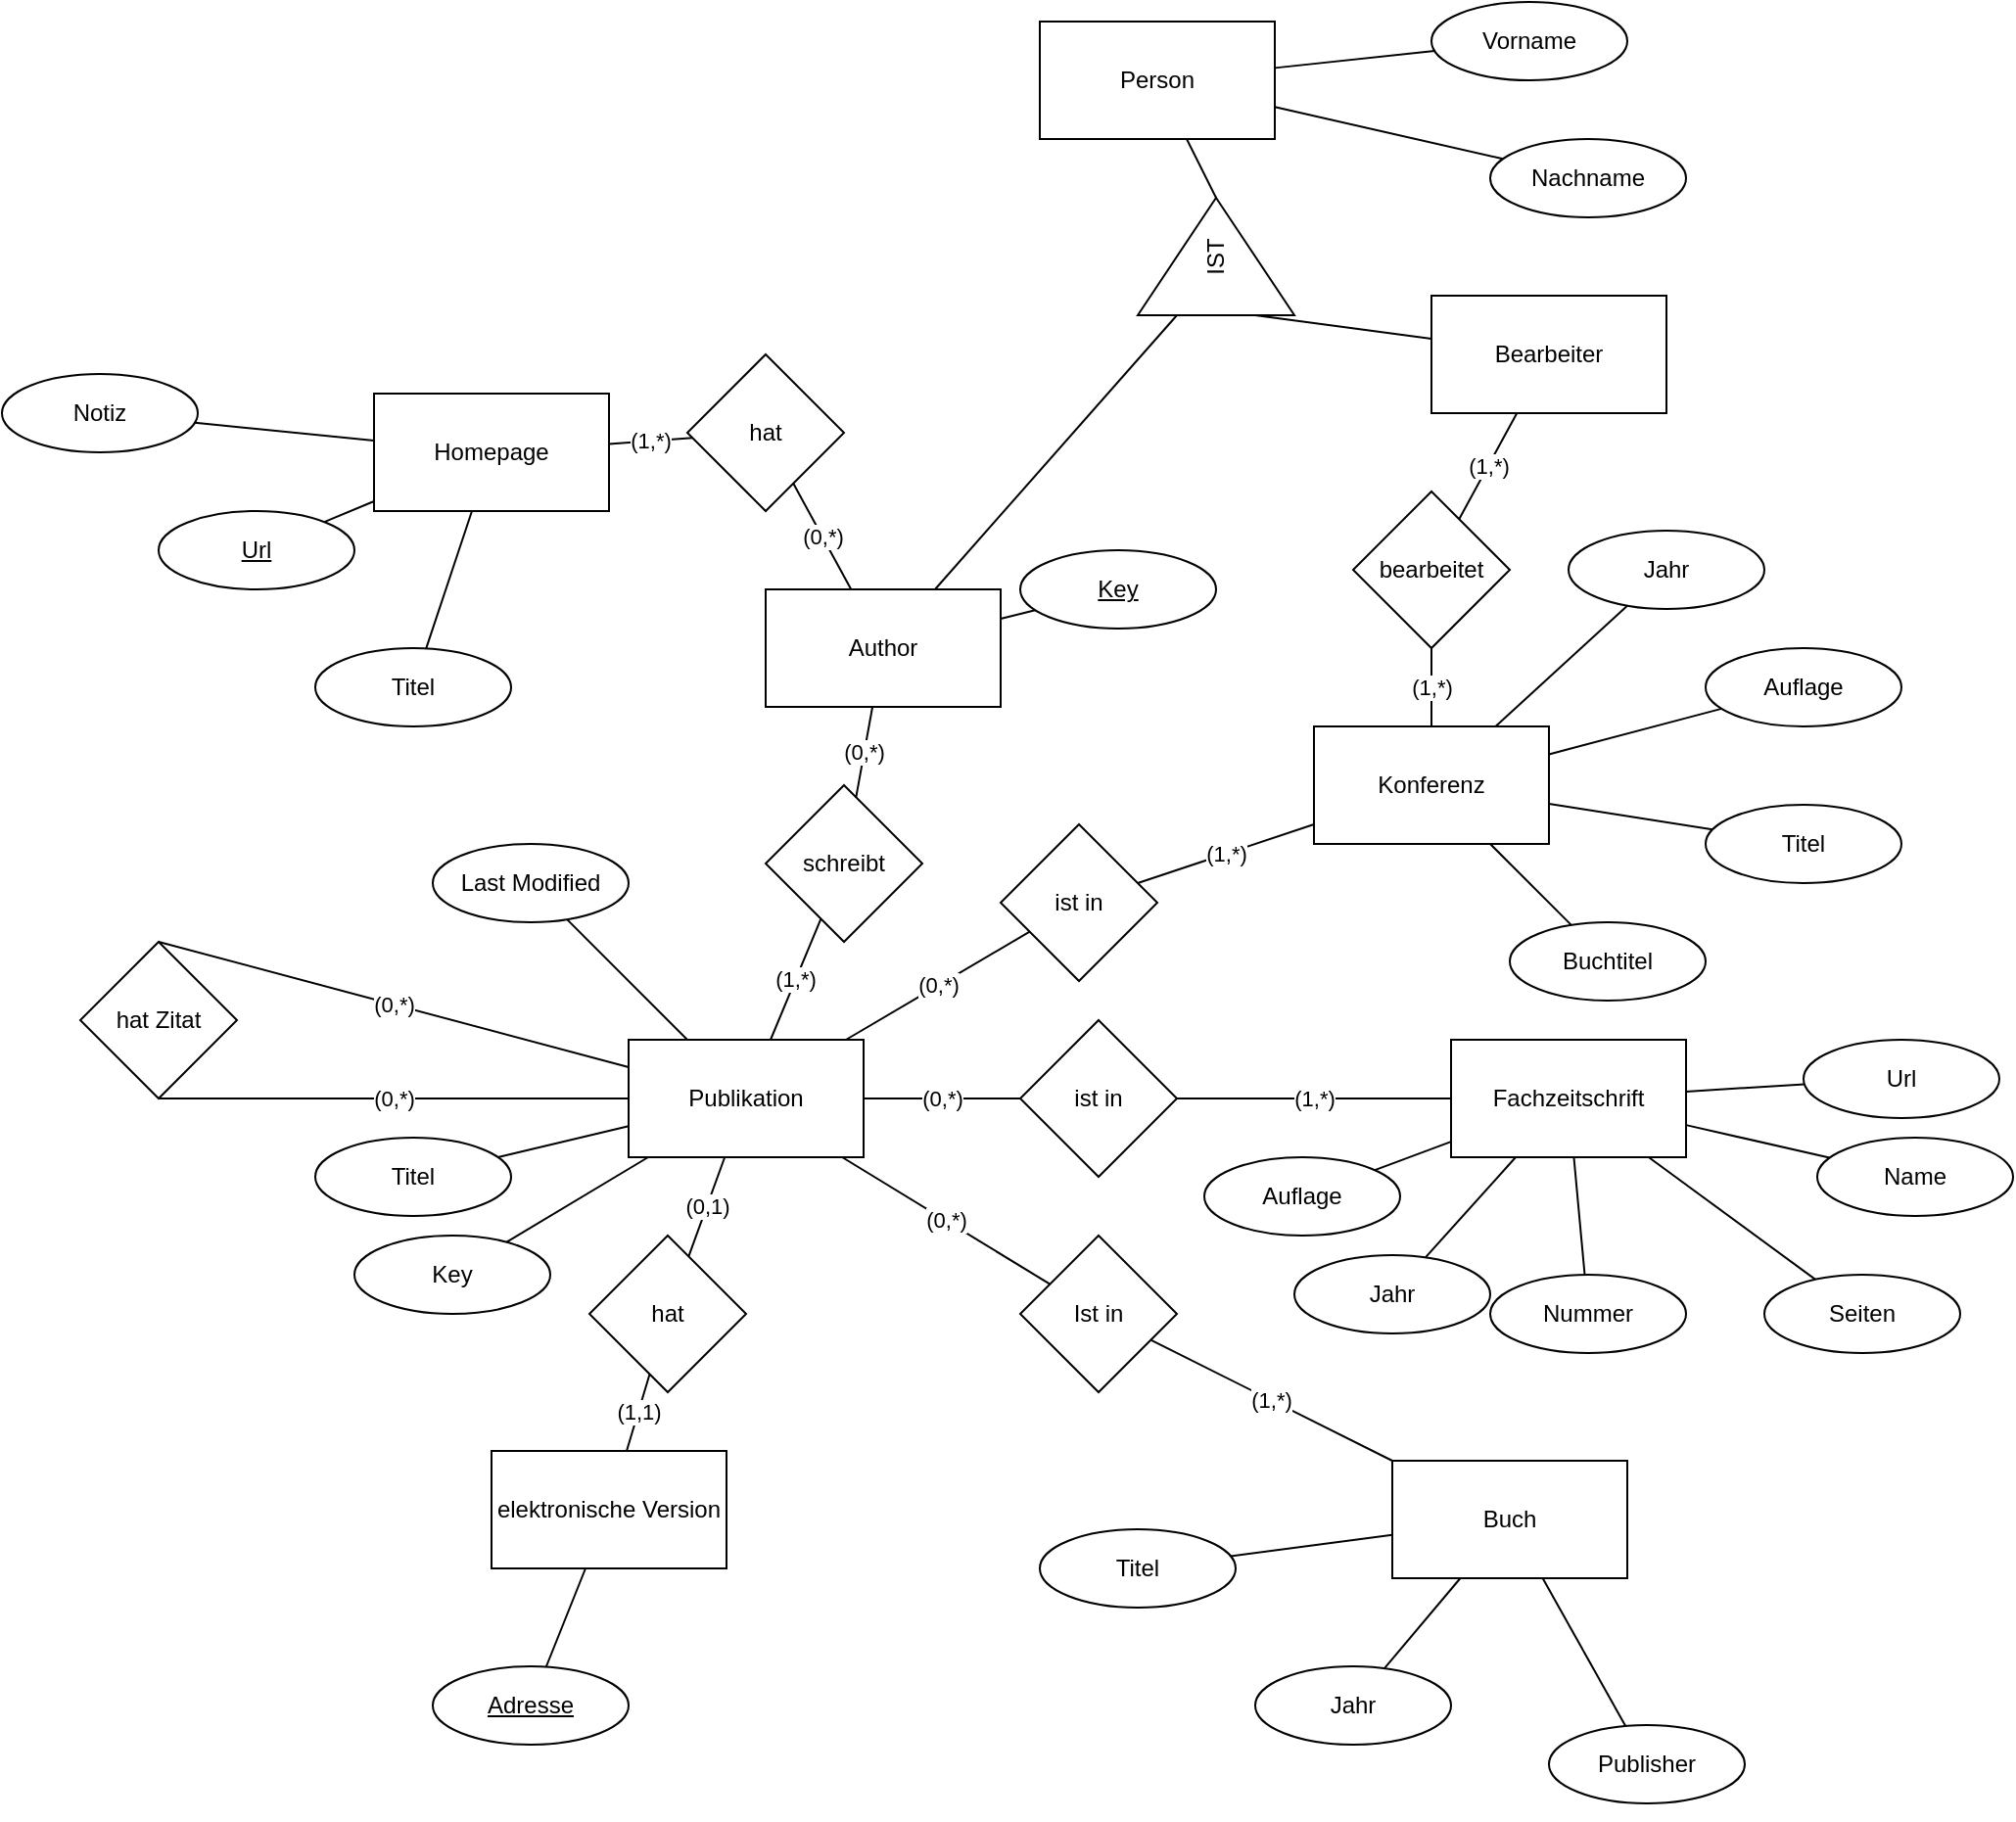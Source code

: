 <mxfile version="13.6.2" type="device"><diagram id="C5RBs43oDa-KdzZeNtuy" name="Page-1"><mxGraphModel dx="1608" dy="2344" grid="1" gridSize="10" guides="1" tooltips="1" connect="1" arrows="0" fold="1" page="1" pageScale="1" pageWidth="827" pageHeight="1169" math="0" shadow="0"><root><mxCell id="WIyWlLk6GJQsqaUBKTNV-0"/><mxCell id="WIyWlLk6GJQsqaUBKTNV-1" parent="WIyWlLk6GJQsqaUBKTNV-0"/><mxCell id="oEJQgW0mRoHbrsJGN1FC-0" value="Author" style="rounded=0;whiteSpace=wrap;html=1;" parent="WIyWlLk6GJQsqaUBKTNV-1" vertex="1"><mxGeometry x="190" y="140" width="120" height="60" as="geometry"/></mxCell><mxCell id="oEJQgW0mRoHbrsJGN1FC-1" value="Publikation" style="rounded=0;whiteSpace=wrap;html=1;" parent="WIyWlLk6GJQsqaUBKTNV-1" vertex="1"><mxGeometry x="120" y="370" width="120" height="60" as="geometry"/></mxCell><mxCell id="oEJQgW0mRoHbrsJGN1FC-2" value="Fachzeitschrift" style="rounded=0;whiteSpace=wrap;html=1;" parent="WIyWlLk6GJQsqaUBKTNV-1" vertex="1"><mxGeometry x="540" y="370" width="120" height="60" as="geometry"/></mxCell><mxCell id="oEJQgW0mRoHbrsJGN1FC-3" value="schreibt" style="rhombus;whiteSpace=wrap;html=1;" parent="WIyWlLk6GJQsqaUBKTNV-1" vertex="1"><mxGeometry x="190" y="240" width="80" height="80" as="geometry"/></mxCell><mxCell id="oEJQgW0mRoHbrsJGN1FC-4" value="(0,*)" style="endArrow=none;html=1;entryX=0;entryY=0.5;entryDx=0;entryDy=0;" parent="WIyWlLk6GJQsqaUBKTNV-1" source="oEJQgW0mRoHbrsJGN1FC-1" target="7RF7-RUmmbfeRciBJdfx-2" edge="1"><mxGeometry width="50" height="50" relative="1" as="geometry"><mxPoint x="250" y="430" as="sourcePoint"/><mxPoint x="310" y="430" as="targetPoint"/><Array as="points"/></mxGeometry></mxCell><mxCell id="oEJQgW0mRoHbrsJGN1FC-6" value="(0,*)" style="endArrow=none;html=1;" parent="WIyWlLk6GJQsqaUBKTNV-1" source="oEJQgW0mRoHbrsJGN1FC-0" target="oEJQgW0mRoHbrsJGN1FC-3" edge="1"><mxGeometry width="50" height="50" relative="1" as="geometry"><mxPoint x="390" y="520" as="sourcePoint"/><mxPoint x="440" y="470" as="targetPoint"/></mxGeometry></mxCell><mxCell id="oEJQgW0mRoHbrsJGN1FC-7" value="(1,*)" style="endArrow=none;html=1;" parent="WIyWlLk6GJQsqaUBKTNV-1" source="oEJQgW0mRoHbrsJGN1FC-1" target="oEJQgW0mRoHbrsJGN1FC-3" edge="1"><mxGeometry width="50" height="50" relative="1" as="geometry"><mxPoint x="260" y="330" as="sourcePoint"/><mxPoint x="310" y="280" as="targetPoint"/></mxGeometry></mxCell><mxCell id="7RF7-RUmmbfeRciBJdfx-0" value="Konferenz" style="rounded=0;whiteSpace=wrap;html=1;" parent="WIyWlLk6GJQsqaUBKTNV-1" vertex="1"><mxGeometry x="470" y="210" width="120" height="60" as="geometry"/></mxCell><mxCell id="7RF7-RUmmbfeRciBJdfx-1" value="(0,*)" style="endArrow=none;html=1;" parent="WIyWlLk6GJQsqaUBKTNV-1" source="oEJQgW0mRoHbrsJGN1FC-1" target="7RF7-RUmmbfeRciBJdfx-5" edge="1"><mxGeometry width="50" height="50" relative="1" as="geometry"><mxPoint x="390" y="520" as="sourcePoint"/><mxPoint x="340" y="340" as="targetPoint"/></mxGeometry></mxCell><mxCell id="7RF7-RUmmbfeRciBJdfx-2" value="ist in" style="rhombus;whiteSpace=wrap;html=1;" parent="WIyWlLk6GJQsqaUBKTNV-1" vertex="1"><mxGeometry x="320" y="360" width="80" height="80" as="geometry"/></mxCell><mxCell id="7RF7-RUmmbfeRciBJdfx-3" value="(1,*)" style="endArrow=none;html=1;exitX=1;exitY=0.5;exitDx=0;exitDy=0;" parent="WIyWlLk6GJQsqaUBKTNV-1" source="7RF7-RUmmbfeRciBJdfx-2" target="oEJQgW0mRoHbrsJGN1FC-2" edge="1"><mxGeometry width="50" height="50" relative="1" as="geometry"><mxPoint x="390" y="520" as="sourcePoint"/><mxPoint x="440" y="470" as="targetPoint"/></mxGeometry></mxCell><mxCell id="7RF7-RUmmbfeRciBJdfx-5" value="ist in" style="rhombus;whiteSpace=wrap;html=1;" parent="WIyWlLk6GJQsqaUBKTNV-1" vertex="1"><mxGeometry x="310" y="260" width="80" height="80" as="geometry"/></mxCell><mxCell id="7RF7-RUmmbfeRciBJdfx-6" value="(1,*)" style="endArrow=none;html=1;" parent="WIyWlLk6GJQsqaUBKTNV-1" source="7RF7-RUmmbfeRciBJdfx-0" target="7RF7-RUmmbfeRciBJdfx-5" edge="1"><mxGeometry width="50" height="50" relative="1" as="geometry"><mxPoint x="390" y="520" as="sourcePoint"/><mxPoint x="440" y="470" as="targetPoint"/></mxGeometry></mxCell><mxCell id="7RF7-RUmmbfeRciBJdfx-7" style="edgeStyle=none;shape=link;rounded=0;orthogonalLoop=1;jettySize=auto;html=1;exitX=1;exitY=0.5;exitDx=0;exitDy=0;" parent="WIyWlLk6GJQsqaUBKTNV-1" source="oEJQgW0mRoHbrsJGN1FC-1" target="oEJQgW0mRoHbrsJGN1FC-1" edge="1"><mxGeometry relative="1" as="geometry"/></mxCell><mxCell id="7RF7-RUmmbfeRciBJdfx-12" value="Auflage" style="ellipse;whiteSpace=wrap;html=1;align=center;" parent="WIyWlLk6GJQsqaUBKTNV-1" vertex="1"><mxGeometry x="414" y="430" width="100" height="40" as="geometry"/></mxCell><mxCell id="7RF7-RUmmbfeRciBJdfx-14" value="&lt;u&gt;Key&lt;/u&gt;" style="ellipse;whiteSpace=wrap;html=1;align=center;" parent="WIyWlLk6GJQsqaUBKTNV-1" vertex="1"><mxGeometry x="320" y="120" width="100" height="40" as="geometry"/></mxCell><mxCell id="7RF7-RUmmbfeRciBJdfx-15" value="" style="endArrow=none;html=1;" parent="WIyWlLk6GJQsqaUBKTNV-1" source="7RF7-RUmmbfeRciBJdfx-14" target="oEJQgW0mRoHbrsJGN1FC-0" edge="1"><mxGeometry width="50" height="50" relative="1" as="geometry"><mxPoint x="390" y="520" as="sourcePoint"/><mxPoint x="440" y="470" as="targetPoint"/></mxGeometry></mxCell><mxCell id="7RF7-RUmmbfeRciBJdfx-16" value="" style="endArrow=none;html=1;" parent="WIyWlLk6GJQsqaUBKTNV-1" source="eSTzLzu6YbMAE7SeqbQx-7" target="eSTzLzu6YbMAE7SeqbQx-13" edge="1"><mxGeometry width="50" height="50" relative="1" as="geometry"><mxPoint x="390" y="520" as="sourcePoint"/><mxPoint x="440" y="470" as="targetPoint"/></mxGeometry></mxCell><mxCell id="7RF7-RUmmbfeRciBJdfx-17" value="" style="endArrow=none;html=1;" parent="WIyWlLk6GJQsqaUBKTNV-1" source="7RF7-RUmmbfeRciBJdfx-12" target="oEJQgW0mRoHbrsJGN1FC-2" edge="1"><mxGeometry width="50" height="50" relative="1" as="geometry"><mxPoint x="390" y="520" as="sourcePoint"/><mxPoint x="440" y="470" as="targetPoint"/></mxGeometry></mxCell><mxCell id="7RF7-RUmmbfeRciBJdfx-18" value="Name" style="ellipse;whiteSpace=wrap;html=1;align=center;" parent="WIyWlLk6GJQsqaUBKTNV-1" vertex="1"><mxGeometry x="727" y="420" width="100" height="40" as="geometry"/></mxCell><mxCell id="7RF7-RUmmbfeRciBJdfx-19" value="" style="endArrow=none;html=1;" parent="WIyWlLk6GJQsqaUBKTNV-1" source="7RF7-RUmmbfeRciBJdfx-18" target="oEJQgW0mRoHbrsJGN1FC-2" edge="1"><mxGeometry width="50" height="50" relative="1" as="geometry"><mxPoint x="390" y="520" as="sourcePoint"/><mxPoint x="440" y="470" as="targetPoint"/></mxGeometry></mxCell><mxCell id="7RF7-RUmmbfeRciBJdfx-20" value="Titel" style="ellipse;whiteSpace=wrap;html=1;align=center;" parent="WIyWlLk6GJQsqaUBKTNV-1" vertex="1"><mxGeometry x="670" y="250" width="100" height="40" as="geometry"/></mxCell><mxCell id="7RF7-RUmmbfeRciBJdfx-21" value="" style="endArrow=none;html=1;" parent="WIyWlLk6GJQsqaUBKTNV-1" source="7RF7-RUmmbfeRciBJdfx-20" target="7RF7-RUmmbfeRciBJdfx-0" edge="1"><mxGeometry width="50" height="50" relative="1" as="geometry"><mxPoint x="390" y="520" as="sourcePoint"/><mxPoint x="440" y="470" as="targetPoint"/></mxGeometry></mxCell><mxCell id="7RF7-RUmmbfeRciBJdfx-22" value="Titel" style="ellipse;whiteSpace=wrap;html=1;align=center;" parent="WIyWlLk6GJQsqaUBKTNV-1" vertex="1"><mxGeometry x="-40" y="420" width="100" height="40" as="geometry"/></mxCell><mxCell id="7RF7-RUmmbfeRciBJdfx-23" value="" style="endArrow=none;html=1;" parent="WIyWlLk6GJQsqaUBKTNV-1" source="7RF7-RUmmbfeRciBJdfx-22" target="oEJQgW0mRoHbrsJGN1FC-1" edge="1"><mxGeometry width="50" height="50" relative="1" as="geometry"><mxPoint x="390" y="520" as="sourcePoint"/><mxPoint x="440" y="470" as="targetPoint"/></mxGeometry></mxCell><mxCell id="7RF7-RUmmbfeRciBJdfx-24" value="Jahr" style="ellipse;whiteSpace=wrap;html=1;align=center;" parent="WIyWlLk6GJQsqaUBKTNV-1" vertex="1"><mxGeometry x="460" y="480" width="100" height="40" as="geometry"/></mxCell><mxCell id="7RF7-RUmmbfeRciBJdfx-25" value="" style="endArrow=none;html=1;" parent="WIyWlLk6GJQsqaUBKTNV-1" source="7RF7-RUmmbfeRciBJdfx-24" target="oEJQgW0mRoHbrsJGN1FC-2" edge="1"><mxGeometry width="50" height="50" relative="1" as="geometry"><mxPoint x="440" y="470" as="sourcePoint"/><mxPoint x="400" y="430" as="targetPoint"/></mxGeometry></mxCell><mxCell id="7RF7-RUmmbfeRciBJdfx-26" value="Jahr" style="ellipse;whiteSpace=wrap;html=1;align=center;" parent="WIyWlLk6GJQsqaUBKTNV-1" vertex="1"><mxGeometry x="600" y="110" width="100" height="40" as="geometry"/></mxCell><mxCell id="7RF7-RUmmbfeRciBJdfx-27" value="Auflage" style="ellipse;whiteSpace=wrap;html=1;align=center;" parent="WIyWlLk6GJQsqaUBKTNV-1" vertex="1"><mxGeometry x="670" y="170" width="100" height="40" as="geometry"/></mxCell><mxCell id="7RF7-RUmmbfeRciBJdfx-28" style="edgeStyle=none;rounded=0;orthogonalLoop=1;jettySize=auto;html=1;exitX=0.5;exitY=1;exitDx=0;exitDy=0;" parent="WIyWlLk6GJQsqaUBKTNV-1" source="7RF7-RUmmbfeRciBJdfx-26" target="7RF7-RUmmbfeRciBJdfx-26" edge="1"><mxGeometry relative="1" as="geometry"/></mxCell><mxCell id="7RF7-RUmmbfeRciBJdfx-31" value="" style="endArrow=none;html=1;" parent="WIyWlLk6GJQsqaUBKTNV-1" source="7RF7-RUmmbfeRciBJdfx-0" target="7RF7-RUmmbfeRciBJdfx-26" edge="1"><mxGeometry width="50" height="50" relative="1" as="geometry"><mxPoint x="370" y="420" as="sourcePoint"/><mxPoint x="420" y="370" as="targetPoint"/></mxGeometry></mxCell><mxCell id="7RF7-RUmmbfeRciBJdfx-32" value="" style="endArrow=none;html=1;" parent="WIyWlLk6GJQsqaUBKTNV-1" source="7RF7-RUmmbfeRciBJdfx-27" target="7RF7-RUmmbfeRciBJdfx-0" edge="1"><mxGeometry width="50" height="50" relative="1" as="geometry"><mxPoint x="370" y="420" as="sourcePoint"/><mxPoint x="420" y="370" as="targetPoint"/></mxGeometry></mxCell><mxCell id="7RF7-RUmmbfeRciBJdfx-33" value="Buchtitel" style="ellipse;whiteSpace=wrap;html=1;align=center;" parent="WIyWlLk6GJQsqaUBKTNV-1" vertex="1"><mxGeometry x="570" y="310" width="100" height="40" as="geometry"/></mxCell><mxCell id="7RF7-RUmmbfeRciBJdfx-34" value="" style="endArrow=none;html=1;" parent="WIyWlLk6GJQsqaUBKTNV-1" source="7RF7-RUmmbfeRciBJdfx-0" target="7RF7-RUmmbfeRciBJdfx-33" edge="1"><mxGeometry width="50" height="50" relative="1" as="geometry"><mxPoint x="370" y="420" as="sourcePoint"/><mxPoint x="420" y="370" as="targetPoint"/></mxGeometry></mxCell><mxCell id="7RF7-RUmmbfeRciBJdfx-36" value="Bearbeiter" style="rounded=0;whiteSpace=wrap;html=1;" parent="WIyWlLk6GJQsqaUBKTNV-1" vertex="1"><mxGeometry x="530" y="-10" width="120" height="60" as="geometry"/></mxCell><mxCell id="7RF7-RUmmbfeRciBJdfx-39" value="" style="endArrow=none;html=1;exitX=0;exitY=0.75;exitDx=0;exitDy=0;" parent="WIyWlLk6GJQsqaUBKTNV-1" source="eSTzLzu6YbMAE7SeqbQx-14" target="7RF7-RUmmbfeRciBJdfx-36" edge="1"><mxGeometry width="50" height="50" relative="1" as="geometry"><mxPoint x="710.553" y="42.967" as="sourcePoint"/><mxPoint x="420" y="370" as="targetPoint"/></mxGeometry></mxCell><mxCell id="7RF7-RUmmbfeRciBJdfx-40" value="bearbeitet" style="rhombus;whiteSpace=wrap;html=1;" parent="WIyWlLk6GJQsqaUBKTNV-1" vertex="1"><mxGeometry x="490" y="90" width="80" height="80" as="geometry"/></mxCell><mxCell id="7RF7-RUmmbfeRciBJdfx-41" value="(1,*)" style="endArrow=none;html=1;" parent="WIyWlLk6GJQsqaUBKTNV-1" source="7RF7-RUmmbfeRciBJdfx-40" target="7RF7-RUmmbfeRciBJdfx-0" edge="1"><mxGeometry width="50" height="50" relative="1" as="geometry"><mxPoint x="370" y="420" as="sourcePoint"/><mxPoint x="420" y="370" as="targetPoint"/></mxGeometry></mxCell><mxCell id="7RF7-RUmmbfeRciBJdfx-42" value="(1,*)" style="endArrow=none;html=1;" parent="WIyWlLk6GJQsqaUBKTNV-1" source="7RF7-RUmmbfeRciBJdfx-36" target="7RF7-RUmmbfeRciBJdfx-40" edge="1"><mxGeometry width="50" height="50" relative="1" as="geometry"><mxPoint x="370" y="420" as="sourcePoint"/><mxPoint x="420" y="370" as="targetPoint"/></mxGeometry></mxCell><mxCell id="ahURYsATMnRJdRj4QuKI-2" value="(0,1)" style="endArrow=none;html=1;" parent="WIyWlLk6GJQsqaUBKTNV-1" source="p8CwVNUul-gLCD8hfV4i-16" target="oEJQgW0mRoHbrsJGN1FC-1" edge="1"><mxGeometry width="50" height="50" relative="1" as="geometry"><mxPoint x="170" y="490" as="sourcePoint"/><mxPoint x="440" y="470" as="targetPoint"/></mxGeometry></mxCell><mxCell id="p8CwVNUul-gLCD8hfV4i-0" value="Buch" style="rounded=0;whiteSpace=wrap;html=1;" parent="WIyWlLk6GJQsqaUBKTNV-1" vertex="1"><mxGeometry x="510" y="585" width="120" height="60" as="geometry"/></mxCell><mxCell id="p8CwVNUul-gLCD8hfV4i-1" value="Titel" style="ellipse;whiteSpace=wrap;html=1;align=center;" parent="WIyWlLk6GJQsqaUBKTNV-1" vertex="1"><mxGeometry x="330" y="620" width="100" height="40" as="geometry"/></mxCell><mxCell id="p8CwVNUul-gLCD8hfV4i-2" value="Jahr" style="ellipse;whiteSpace=wrap;html=1;align=center;" parent="WIyWlLk6GJQsqaUBKTNV-1" vertex="1"><mxGeometry x="440" y="690" width="100" height="40" as="geometry"/></mxCell><mxCell id="p8CwVNUul-gLCD8hfV4i-3" value="Publisher" style="ellipse;whiteSpace=wrap;html=1;align=center;" parent="WIyWlLk6GJQsqaUBKTNV-1" vertex="1"><mxGeometry x="590" y="720" width="100" height="40" as="geometry"/></mxCell><mxCell id="p8CwVNUul-gLCD8hfV4i-4" style="edgeStyle=orthogonalEdgeStyle;rounded=0;orthogonalLoop=1;jettySize=auto;html=1;exitX=0.5;exitY=1;exitDx=0;exitDy=0;" parent="WIyWlLk6GJQsqaUBKTNV-1" source="p8CwVNUul-gLCD8hfV4i-3" target="p8CwVNUul-gLCD8hfV4i-3" edge="1"><mxGeometry relative="1" as="geometry"/></mxCell><mxCell id="p8CwVNUul-gLCD8hfV4i-5" value="Url" style="ellipse;whiteSpace=wrap;html=1;align=center;" parent="WIyWlLk6GJQsqaUBKTNV-1" vertex="1"><mxGeometry x="720" y="370" width="100" height="40" as="geometry"/></mxCell><mxCell id="p8CwVNUul-gLCD8hfV4i-6" value="" style="endArrow=none;html=1;" parent="WIyWlLk6GJQsqaUBKTNV-1" source="p8CwVNUul-gLCD8hfV4i-5" target="oEJQgW0mRoHbrsJGN1FC-2" edge="1"><mxGeometry width="50" height="50" relative="1" as="geometry"><mxPoint x="390" y="520" as="sourcePoint"/><mxPoint x="440" y="470" as="targetPoint"/></mxGeometry></mxCell><mxCell id="p8CwVNUul-gLCD8hfV4i-7" value="" style="endArrow=none;html=1;" parent="WIyWlLk6GJQsqaUBKTNV-1" source="p8CwVNUul-gLCD8hfV4i-0" target="p8CwVNUul-gLCD8hfV4i-1" edge="1"><mxGeometry width="50" height="50" relative="1" as="geometry"><mxPoint x="390" y="520" as="sourcePoint"/><mxPoint x="440" y="470" as="targetPoint"/></mxGeometry></mxCell><mxCell id="p8CwVNUul-gLCD8hfV4i-8" value="" style="endArrow=none;html=1;" parent="WIyWlLk6GJQsqaUBKTNV-1" source="p8CwVNUul-gLCD8hfV4i-0" target="p8CwVNUul-gLCD8hfV4i-2" edge="1"><mxGeometry width="50" height="50" relative="1" as="geometry"><mxPoint x="390" y="520" as="sourcePoint"/><mxPoint x="440" y="470" as="targetPoint"/></mxGeometry></mxCell><mxCell id="p8CwVNUul-gLCD8hfV4i-9" value="" style="endArrow=none;html=1;" parent="WIyWlLk6GJQsqaUBKTNV-1" source="p8CwVNUul-gLCD8hfV4i-3" target="p8CwVNUul-gLCD8hfV4i-0" edge="1"><mxGeometry width="50" height="50" relative="1" as="geometry"><mxPoint x="390" y="520" as="sourcePoint"/><mxPoint x="440" y="470" as="targetPoint"/></mxGeometry></mxCell><mxCell id="p8CwVNUul-gLCD8hfV4i-10" value="Ist in" style="rhombus;whiteSpace=wrap;html=1;" parent="WIyWlLk6GJQsqaUBKTNV-1" vertex="1"><mxGeometry x="320" y="470" width="80" height="80" as="geometry"/></mxCell><mxCell id="p8CwVNUul-gLCD8hfV4i-11" value="(0,*)" style="endArrow=none;html=1;" parent="WIyWlLk6GJQsqaUBKTNV-1" source="p8CwVNUul-gLCD8hfV4i-10" target="oEJQgW0mRoHbrsJGN1FC-1" edge="1"><mxGeometry width="50" height="50" relative="1" as="geometry"><mxPoint x="390" y="520" as="sourcePoint"/><mxPoint x="440" y="470" as="targetPoint"/></mxGeometry></mxCell><mxCell id="p8CwVNUul-gLCD8hfV4i-12" value="(1,*)" style="endArrow=none;html=1;" parent="WIyWlLk6GJQsqaUBKTNV-1" source="p8CwVNUul-gLCD8hfV4i-10" target="p8CwVNUul-gLCD8hfV4i-0" edge="1"><mxGeometry width="50" height="50" relative="1" as="geometry"><mxPoint x="390" y="520" as="sourcePoint"/><mxPoint x="440" y="470" as="targetPoint"/></mxGeometry></mxCell><mxCell id="p8CwVNUul-gLCD8hfV4i-13" value="Last Modified" style="ellipse;whiteSpace=wrap;html=1;align=center;" parent="WIyWlLk6GJQsqaUBKTNV-1" vertex="1"><mxGeometry x="20" y="270" width="100" height="40" as="geometry"/></mxCell><mxCell id="p8CwVNUul-gLCD8hfV4i-14" value="elektronische Version" style="rounded=0;whiteSpace=wrap;html=1;" parent="WIyWlLk6GJQsqaUBKTNV-1" vertex="1"><mxGeometry x="50" y="580" width="120" height="60" as="geometry"/></mxCell><mxCell id="p8CwVNUul-gLCD8hfV4i-15" value="" style="endArrow=none;html=1;" parent="WIyWlLk6GJQsqaUBKTNV-1" source="p8CwVNUul-gLCD8hfV4i-13" target="oEJQgW0mRoHbrsJGN1FC-1" edge="1"><mxGeometry width="50" height="50" relative="1" as="geometry"><mxPoint x="390" y="520" as="sourcePoint"/><mxPoint x="440" y="470" as="targetPoint"/></mxGeometry></mxCell><mxCell id="p8CwVNUul-gLCD8hfV4i-16" value="hat" style="rhombus;whiteSpace=wrap;html=1;" parent="WIyWlLk6GJQsqaUBKTNV-1" vertex="1"><mxGeometry x="100" y="470" width="80" height="80" as="geometry"/></mxCell><mxCell id="p8CwVNUul-gLCD8hfV4i-17" value="(1,1)" style="endArrow=none;html=1;" parent="WIyWlLk6GJQsqaUBKTNV-1" source="p8CwVNUul-gLCD8hfV4i-16" target="p8CwVNUul-gLCD8hfV4i-14" edge="1"><mxGeometry width="50" height="50" relative="1" as="geometry"><mxPoint x="390" y="520" as="sourcePoint"/><mxPoint x="440" y="470" as="targetPoint"/></mxGeometry></mxCell><mxCell id="p8CwVNUul-gLCD8hfV4i-18" value="&lt;u&gt;Adresse&lt;/u&gt;" style="ellipse;whiteSpace=wrap;html=1;align=center;" parent="WIyWlLk6GJQsqaUBKTNV-1" vertex="1"><mxGeometry x="20" y="690" width="100" height="40" as="geometry"/></mxCell><mxCell id="p8CwVNUul-gLCD8hfV4i-19" value="" style="endArrow=none;html=1;" parent="WIyWlLk6GJQsqaUBKTNV-1" source="p8CwVNUul-gLCD8hfV4i-18" target="p8CwVNUul-gLCD8hfV4i-14" edge="1"><mxGeometry width="50" height="50" relative="1" as="geometry"><mxPoint x="390" y="520" as="sourcePoint"/><mxPoint x="440" y="470" as="targetPoint"/></mxGeometry></mxCell><mxCell id="p8CwVNUul-gLCD8hfV4i-20" value="Nummer" style="ellipse;whiteSpace=wrap;html=1;align=center;" parent="WIyWlLk6GJQsqaUBKTNV-1" vertex="1"><mxGeometry x="560" y="490" width="100" height="40" as="geometry"/></mxCell><mxCell id="p8CwVNUul-gLCD8hfV4i-21" value="" style="endArrow=none;html=1;" parent="WIyWlLk6GJQsqaUBKTNV-1" source="p8CwVNUul-gLCD8hfV4i-20" target="oEJQgW0mRoHbrsJGN1FC-2" edge="1"><mxGeometry width="50" height="50" relative="1" as="geometry"><mxPoint x="390" y="520" as="sourcePoint"/><mxPoint x="440" y="470" as="targetPoint"/></mxGeometry></mxCell><mxCell id="p8CwVNUul-gLCD8hfV4i-22" style="edgeStyle=orthogonalEdgeStyle;rounded=0;orthogonalLoop=1;jettySize=auto;html=1;exitX=0.5;exitY=1;exitDx=0;exitDy=0;" parent="WIyWlLk6GJQsqaUBKTNV-1" source="7RF7-RUmmbfeRciBJdfx-18" target="7RF7-RUmmbfeRciBJdfx-18" edge="1"><mxGeometry relative="1" as="geometry"/></mxCell><mxCell id="p8CwVNUul-gLCD8hfV4i-23" value="Seiten" style="ellipse;whiteSpace=wrap;html=1;align=center;" parent="WIyWlLk6GJQsqaUBKTNV-1" vertex="1"><mxGeometry x="700" y="490" width="100" height="40" as="geometry"/></mxCell><mxCell id="p8CwVNUul-gLCD8hfV4i-24" value="" style="endArrow=none;html=1;" parent="WIyWlLk6GJQsqaUBKTNV-1" source="p8CwVNUul-gLCD8hfV4i-23" target="oEJQgW0mRoHbrsJGN1FC-2" edge="1"><mxGeometry width="50" height="50" relative="1" as="geometry"><mxPoint x="390" y="520" as="sourcePoint"/><mxPoint x="440" y="470" as="targetPoint"/></mxGeometry></mxCell><mxCell id="p8CwVNUul-gLCD8hfV4i-25" value="Homepage" style="rounded=0;whiteSpace=wrap;html=1;" parent="WIyWlLk6GJQsqaUBKTNV-1" vertex="1"><mxGeometry x="-10" y="40" width="120" height="60" as="geometry"/></mxCell><mxCell id="p8CwVNUul-gLCD8hfV4i-26" value="hat" style="rhombus;whiteSpace=wrap;html=1;" parent="WIyWlLk6GJQsqaUBKTNV-1" vertex="1"><mxGeometry x="150" y="20" width="80" height="80" as="geometry"/></mxCell><mxCell id="p8CwVNUul-gLCD8hfV4i-27" value="(0,*)" style="endArrow=none;html=1;" parent="WIyWlLk6GJQsqaUBKTNV-1" source="oEJQgW0mRoHbrsJGN1FC-0" target="p8CwVNUul-gLCD8hfV4i-26" edge="1"><mxGeometry width="50" height="50" relative="1" as="geometry"><mxPoint x="390" y="220" as="sourcePoint"/><mxPoint x="440" y="170" as="targetPoint"/></mxGeometry></mxCell><mxCell id="p8CwVNUul-gLCD8hfV4i-28" value="(1,*)" style="endArrow=none;html=1;" parent="WIyWlLk6GJQsqaUBKTNV-1" source="p8CwVNUul-gLCD8hfV4i-26" target="p8CwVNUul-gLCD8hfV4i-25" edge="1"><mxGeometry width="50" height="50" relative="1" as="geometry"><mxPoint x="390" y="220" as="sourcePoint"/><mxPoint x="440" y="170" as="targetPoint"/></mxGeometry></mxCell><mxCell id="p8CwVNUul-gLCD8hfV4i-29" value="Titel" style="ellipse;whiteSpace=wrap;html=1;align=center;" parent="WIyWlLk6GJQsqaUBKTNV-1" vertex="1"><mxGeometry x="-40" y="170" width="100" height="40" as="geometry"/></mxCell><mxCell id="p8CwVNUul-gLCD8hfV4i-30" value="&lt;u&gt;Url&lt;/u&gt;" style="ellipse;whiteSpace=wrap;html=1;align=center;" parent="WIyWlLk6GJQsqaUBKTNV-1" vertex="1"><mxGeometry x="-120" y="100" width="100" height="40" as="geometry"/></mxCell><mxCell id="p8CwVNUul-gLCD8hfV4i-31" value="" style="endArrow=none;html=1;" parent="WIyWlLk6GJQsqaUBKTNV-1" source="p8CwVNUul-gLCD8hfV4i-29" target="p8CwVNUul-gLCD8hfV4i-25" edge="1"><mxGeometry width="50" height="50" relative="1" as="geometry"><mxPoint x="210" y="200" as="sourcePoint"/><mxPoint x="260" y="150" as="targetPoint"/></mxGeometry></mxCell><mxCell id="p8CwVNUul-gLCD8hfV4i-32" value="" style="endArrow=none;html=1;" parent="WIyWlLk6GJQsqaUBKTNV-1" source="p8CwVNUul-gLCD8hfV4i-30" target="p8CwVNUul-gLCD8hfV4i-25" edge="1"><mxGeometry width="50" height="50" relative="1" as="geometry"><mxPoint x="210" y="200" as="sourcePoint"/><mxPoint x="260" y="150" as="targetPoint"/></mxGeometry></mxCell><mxCell id="p8CwVNUul-gLCD8hfV4i-33" value="Notiz" style="ellipse;whiteSpace=wrap;html=1;align=center;" parent="WIyWlLk6GJQsqaUBKTNV-1" vertex="1"><mxGeometry x="-200" y="30" width="100" height="40" as="geometry"/></mxCell><mxCell id="p8CwVNUul-gLCD8hfV4i-34" value="" style="endArrow=none;html=1;" parent="WIyWlLk6GJQsqaUBKTNV-1" source="p8CwVNUul-gLCD8hfV4i-33" target="p8CwVNUul-gLCD8hfV4i-25" edge="1"><mxGeometry width="50" height="50" relative="1" as="geometry"><mxPoint x="210" y="200" as="sourcePoint"/><mxPoint x="260" y="150" as="targetPoint"/></mxGeometry></mxCell><mxCell id="eSTzLzu6YbMAE7SeqbQx-0" value="hat Zitat" style="rhombus;whiteSpace=wrap;html=1;" parent="WIyWlLk6GJQsqaUBKTNV-1" vertex="1"><mxGeometry x="-160" y="320" width="80" height="80" as="geometry"/></mxCell><mxCell id="eSTzLzu6YbMAE7SeqbQx-2" value="(0,*)" style="endArrow=none;html=1;exitX=0.5;exitY=0;exitDx=0;exitDy=0;" parent="WIyWlLk6GJQsqaUBKTNV-1" source="eSTzLzu6YbMAE7SeqbQx-0" target="oEJQgW0mRoHbrsJGN1FC-1" edge="1"><mxGeometry width="50" height="50" relative="1" as="geometry"><mxPoint x="170" y="520" as="sourcePoint"/><mxPoint x="220" y="470" as="targetPoint"/></mxGeometry></mxCell><mxCell id="eSTzLzu6YbMAE7SeqbQx-3" value="(0,*)" style="endArrow=none;html=1;exitX=0.5;exitY=1;exitDx=0;exitDy=0;" parent="WIyWlLk6GJQsqaUBKTNV-1" source="eSTzLzu6YbMAE7SeqbQx-0" target="oEJQgW0mRoHbrsJGN1FC-1" edge="1"><mxGeometry width="50" height="50" relative="1" as="geometry"><mxPoint x="170" y="520" as="sourcePoint"/><mxPoint x="-200" y="370" as="targetPoint"/></mxGeometry></mxCell><mxCell id="eSTzLzu6YbMAE7SeqbQx-7" value="Vorname" style="ellipse;whiteSpace=wrap;html=1;align=center;" parent="WIyWlLk6GJQsqaUBKTNV-1" vertex="1"><mxGeometry x="530" y="-160" width="100" height="40" as="geometry"/></mxCell><mxCell id="eSTzLzu6YbMAE7SeqbQx-8" value="Nachname" style="ellipse;whiteSpace=wrap;html=1;align=center;" parent="WIyWlLk6GJQsqaUBKTNV-1" vertex="1"><mxGeometry x="560" y="-90" width="100" height="40" as="geometry"/></mxCell><mxCell id="eSTzLzu6YbMAE7SeqbQx-9" value="" style="endArrow=none;html=1;" parent="WIyWlLk6GJQsqaUBKTNV-1" source="eSTzLzu6YbMAE7SeqbQx-13" target="eSTzLzu6YbMAE7SeqbQx-8" edge="1"><mxGeometry width="50" height="50" relative="1" as="geometry"><mxPoint x="360" y="450" as="sourcePoint"/><mxPoint x="410" y="400" as="targetPoint"/></mxGeometry></mxCell><mxCell id="eSTzLzu6YbMAE7SeqbQx-10" value="Key" style="ellipse;whiteSpace=wrap;html=1;align=center;" parent="WIyWlLk6GJQsqaUBKTNV-1" vertex="1"><mxGeometry x="-20" y="470" width="100" height="40" as="geometry"/></mxCell><mxCell id="eSTzLzu6YbMAE7SeqbQx-12" value="" style="endArrow=none;html=1;" parent="WIyWlLk6GJQsqaUBKTNV-1" source="oEJQgW0mRoHbrsJGN1FC-1" target="eSTzLzu6YbMAE7SeqbQx-10" edge="1"><mxGeometry width="50" height="50" relative="1" as="geometry"><mxPoint x="190" y="620" as="sourcePoint"/><mxPoint x="240" y="570" as="targetPoint"/></mxGeometry></mxCell><mxCell id="eSTzLzu6YbMAE7SeqbQx-13" value="Person" style="rounded=0;whiteSpace=wrap;html=1;" parent="WIyWlLk6GJQsqaUBKTNV-1" vertex="1"><mxGeometry x="330" y="-150" width="120" height="60" as="geometry"/></mxCell><mxCell id="eSTzLzu6YbMAE7SeqbQx-14" value="IST" style="triangle;whiteSpace=wrap;html=1;rotation=-90;" parent="WIyWlLk6GJQsqaUBKTNV-1" vertex="1"><mxGeometry x="390" y="-70" width="60" height="80" as="geometry"/></mxCell><mxCell id="eSTzLzu6YbMAE7SeqbQx-15" value="" style="endArrow=none;html=1;entryX=0;entryY=0.25;entryDx=0;entryDy=0;" parent="WIyWlLk6GJQsqaUBKTNV-1" source="oEJQgW0mRoHbrsJGN1FC-0" target="eSTzLzu6YbMAE7SeqbQx-14" edge="1"><mxGeometry width="50" height="50" relative="1" as="geometry"><mxPoint x="400" y="370" as="sourcePoint"/><mxPoint x="450" y="320" as="targetPoint"/></mxGeometry></mxCell><mxCell id="eSTzLzu6YbMAE7SeqbQx-16" value="" style="endArrow=none;html=1;entryX=1;entryY=0.5;entryDx=0;entryDy=0;" parent="WIyWlLk6GJQsqaUBKTNV-1" source="eSTzLzu6YbMAE7SeqbQx-13" target="eSTzLzu6YbMAE7SeqbQx-14" edge="1"><mxGeometry width="50" height="50" relative="1" as="geometry"><mxPoint x="400" y="370" as="sourcePoint"/><mxPoint x="450" y="320" as="targetPoint"/></mxGeometry></mxCell></root></mxGraphModel></diagram></mxfile>